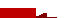 beginfig(0)

s=cc;

drawarrow (-.1in, 0)--origin withpen tinypen withcolor .5red;
drawarrow (s+.1in, 0)--(s, 0) withpen tinypen withcolor .5red;
fill unitsquare xscaled s yscaled .1in shifted (.05in*down)
	withcolor .75red;

endfig
